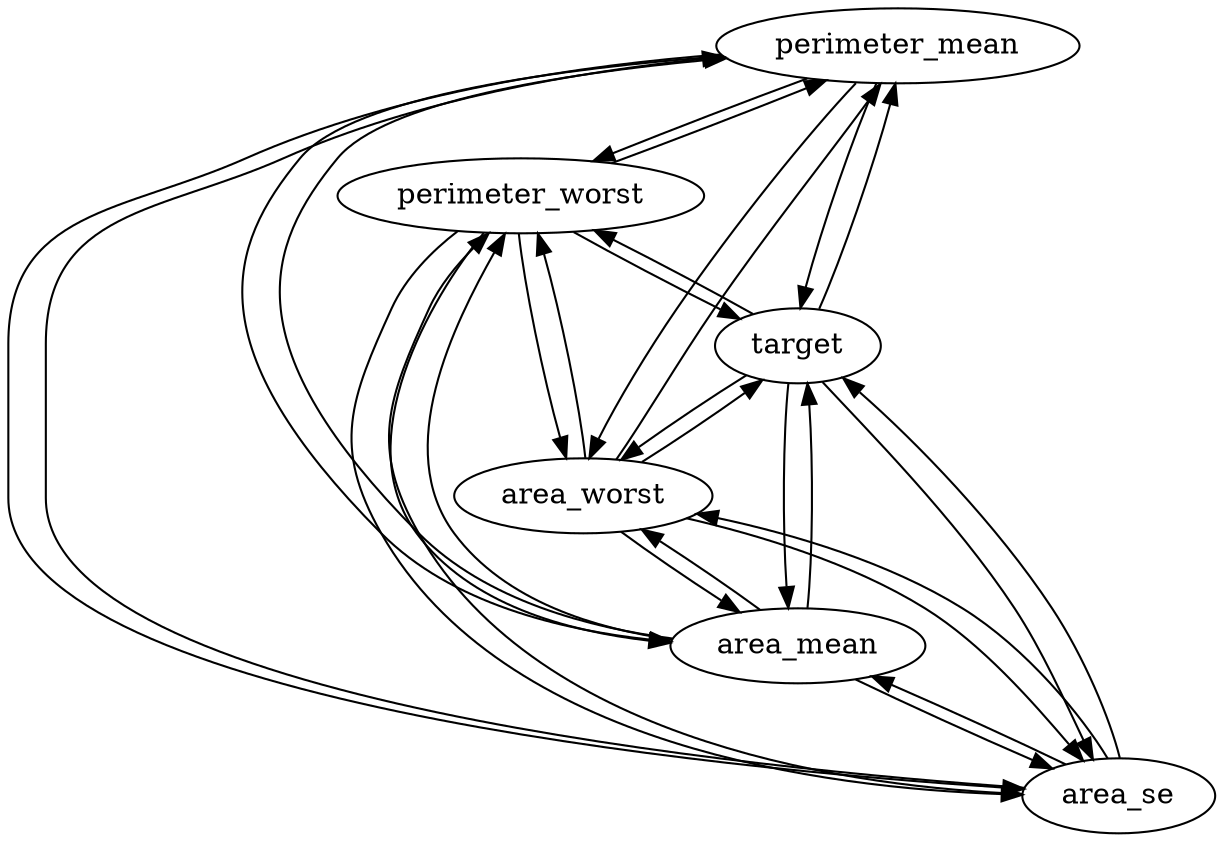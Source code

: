 strict digraph  {
perimeter_mean;
perimeter_worst;
area_se;
area_mean;
area_worst;
target;
perimeter_mean -> perimeter_worst  [origin=learned, weight="1.0295516226560966"];
perimeter_mean -> area_se  [origin=learned, weight="8.432509985822994e-06"];
perimeter_mean -> area_mean  [origin=learned, weight="8.046434760511831"];
perimeter_mean -> area_worst  [origin=learned, weight="-20.873374924376705"];
perimeter_mean -> target  [origin=learned, weight="6.1335366692349305e-09"];
perimeter_worst -> perimeter_mean  [origin=learned, weight="9.748345324240117e-06"];
perimeter_worst -> area_se  [origin=learned, weight="5.454013543824748e-05"];
perimeter_worst -> area_mean  [origin=learned, weight="-2.110057016532702"];
perimeter_worst -> area_worst  [origin=learned, weight="18.017034072797596"];
perimeter_worst -> target  [origin=learned, weight="3.1766513782523106e-09"];
area_se -> perimeter_mean  [origin=learned, weight="1.0281681989149216"];
area_se -> perimeter_worst  [origin=learned, weight="-0.013817061417246422"];
area_se -> area_mean  [origin=learned, weight="3.3525726346806963"];
area_se -> area_worst  [origin=learned, weight="0.6008824522250154"];
area_se -> target  [origin=learned, weight="-1.7170966960498463e-09"];
area_mean -> perimeter_mean  [origin=learned, weight="1.0067878361672587e-06"];
area_mean -> perimeter_worst  [origin=learned, weight="-2.5125217999163597e-07"];
area_mean -> area_se  [origin=learned, weight="2.163617663174571e-06"];
area_mean -> area_worst  [origin=learned, weight="1.308377229294989"];
area_mean -> target  [origin=learned, weight="-4.363427535425137e-10"];
area_worst -> perimeter_mean  [origin=learned, weight="1.2168513077384093e-07"];
area_worst -> perimeter_worst  [origin=learned, weight="-1.886353576331345e-09"];
area_worst -> area_se  [origin=learned, weight="4.2478819361319086e-07"];
area_worst -> area_mean  [origin=learned, weight="5.541219420432579e-05"];
area_worst -> target  [origin=learned, weight="-3.161720137582853e-10"];
target -> perimeter_mean  [origin=learned, weight="29.735149736365962"];
target -> perimeter_worst  [origin=learned, weight="33.50183365174785"];
target -> area_se  [origin=learned, weight="28.39333525310804"];
target -> area_mean  [origin=learned, weight="71.07756982731983"];
target -> area_worst  [origin=learned, weight="-31.063995826610437"];
}
